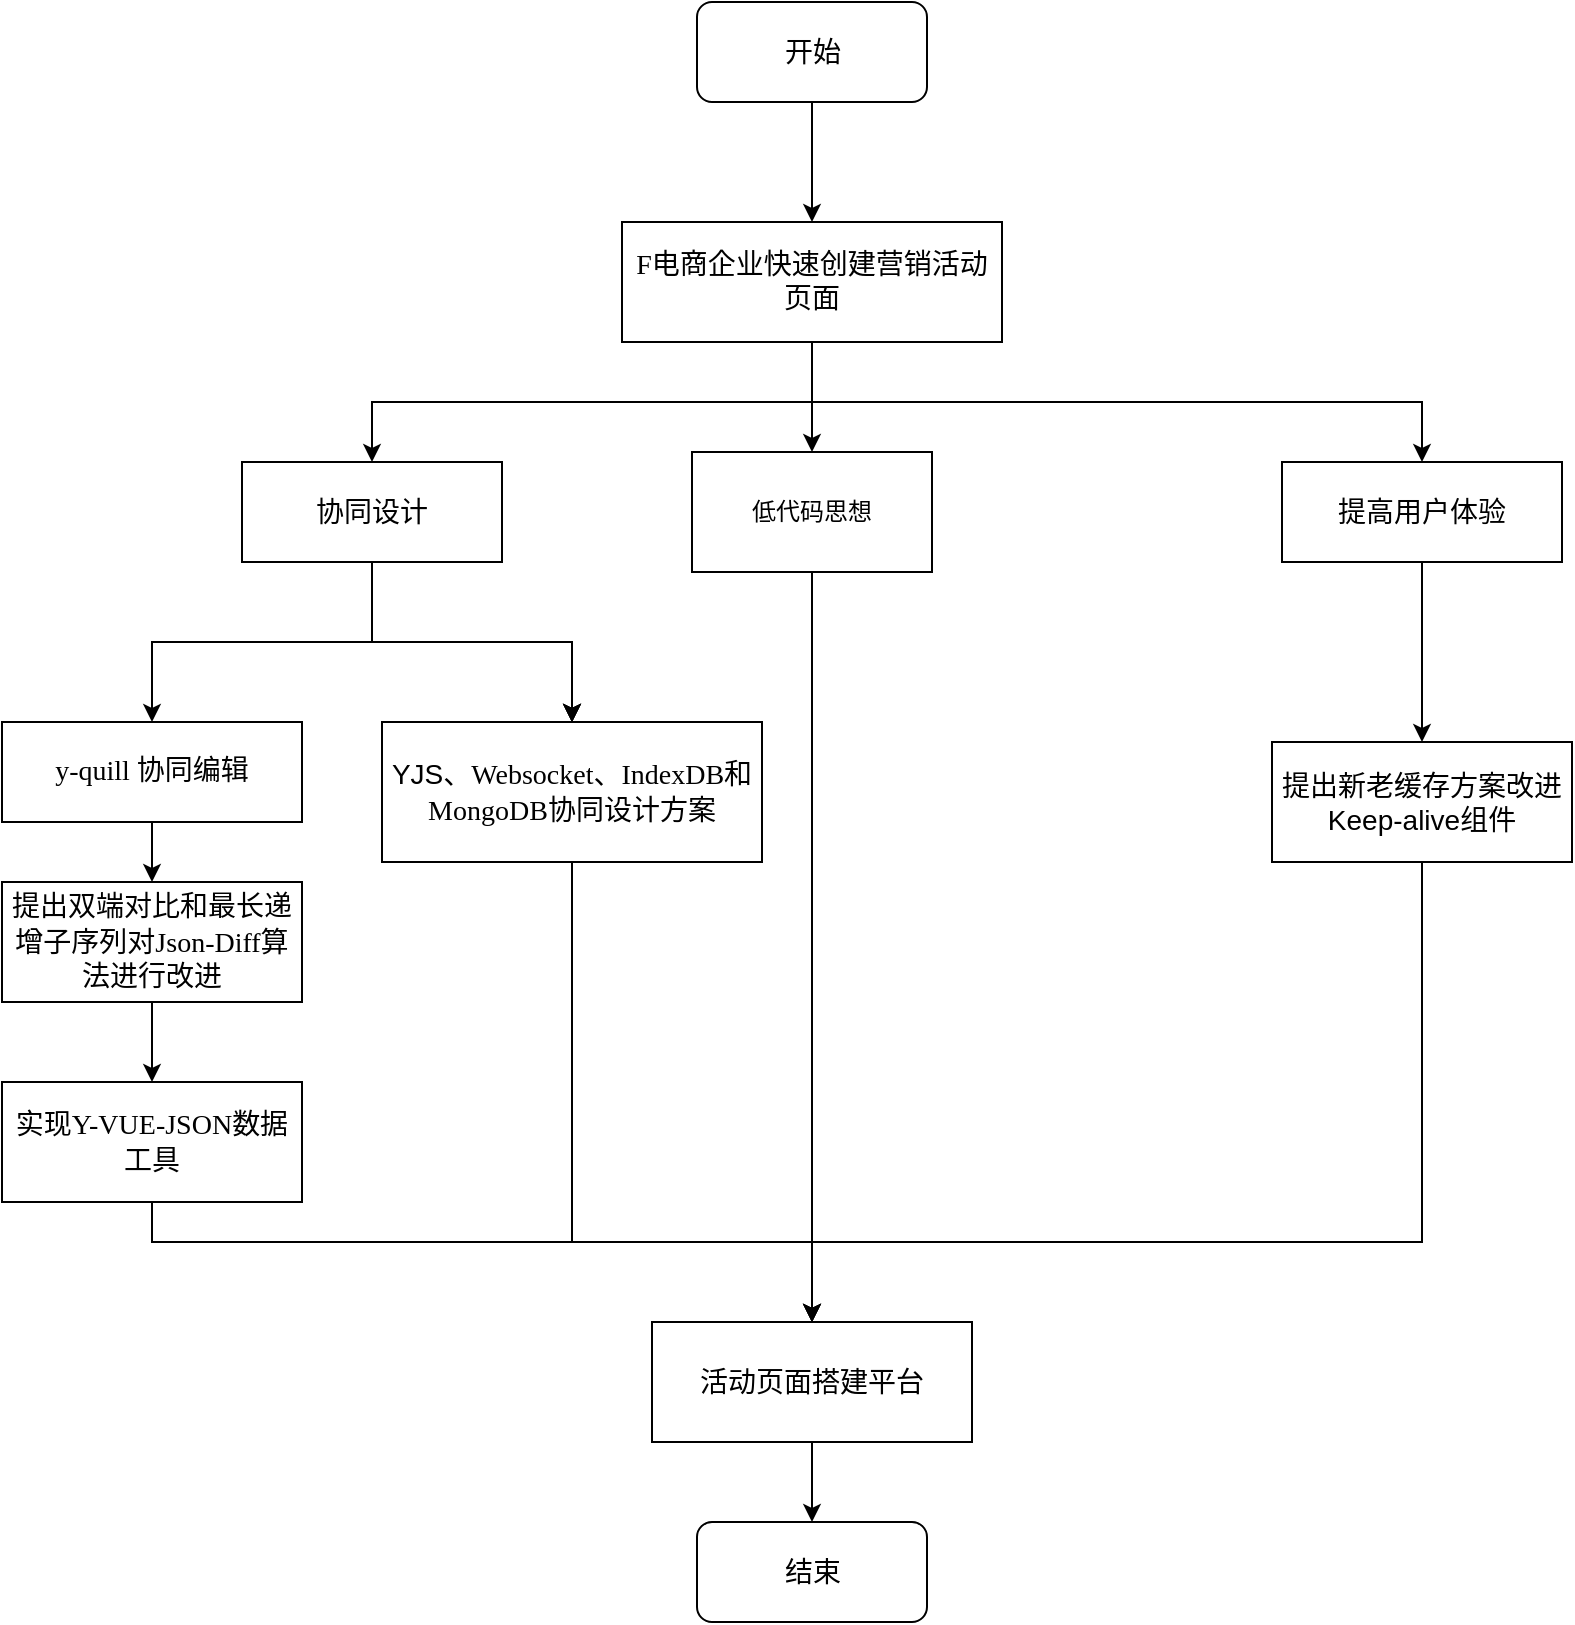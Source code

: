 <mxfile version="24.7.1" type="github">
  <diagram name="第 1 页" id="54AbXqlcH1Gsan5hpLr7">
    <mxGraphModel dx="2099" dy="808" grid="1" gridSize="10" guides="1" tooltips="1" connect="1" arrows="1" fold="1" page="1" pageScale="1" pageWidth="827" pageHeight="1169" math="0" shadow="0">
      <root>
        <mxCell id="0" />
        <mxCell id="1" parent="0" />
        <mxCell id="UwrHu9n1EhoDG0dlT5wb-9" style="edgeStyle=orthogonalEdgeStyle;rounded=0;orthogonalLoop=1;jettySize=auto;html=1;exitX=0.5;exitY=1;exitDx=0;exitDy=0;entryX=0.5;entryY=0;entryDx=0;entryDy=0;fontSize=14;align=center;" parent="1" source="UwrHu9n1EhoDG0dlT5wb-1" target="UwrHu9n1EhoDG0dlT5wb-6" edge="1">
          <mxGeometry relative="1" as="geometry" />
        </mxCell>
        <mxCell id="UwrHu9n1EhoDG0dlT5wb-10" style="edgeStyle=orthogonalEdgeStyle;rounded=0;orthogonalLoop=1;jettySize=auto;html=1;exitX=0.5;exitY=1;exitDx=0;exitDy=0;fontSize=14;align=center;" parent="1" source="UwrHu9n1EhoDG0dlT5wb-1" target="UwrHu9n1EhoDG0dlT5wb-8" edge="1">
          <mxGeometry relative="1" as="geometry" />
        </mxCell>
        <mxCell id="8r6pL--Ohm4x6JLVSPcU-38" style="edgeStyle=orthogonalEdgeStyle;rounded=0;orthogonalLoop=1;jettySize=auto;html=1;exitX=0.5;exitY=1;exitDx=0;exitDy=0;" edge="1" parent="1" source="UwrHu9n1EhoDG0dlT5wb-1" target="8r6pL--Ohm4x6JLVSPcU-35">
          <mxGeometry relative="1" as="geometry" />
        </mxCell>
        <mxCell id="UwrHu9n1EhoDG0dlT5wb-1" value="&lt;p style=&quot;margin: 0pt 0pt 0.0pt; font-family: &amp;quot;Times New Roman&amp;quot;; font-size: 14px;&quot; class=&quot;MsoNormal&quot;&gt;&lt;span style=&quot;font-family: 宋体; font-size: 14px;&quot;&gt;&lt;font face=&quot;Times New Roman Regular&quot; style=&quot;font-size: 14px;&quot;&gt;F&lt;/font&gt;&lt;/span&gt;&lt;span style=&quot;font-family: &amp;quot;Times New Roman Regular&amp;quot;; font-size: 14px;&quot;&gt;&lt;font face=&quot;宋体&quot; style=&quot;font-size: 14px;&quot;&gt;电商企业快速创建&lt;/font&gt;&lt;/span&gt;&lt;span style=&quot;font-family: 宋体; font-size: 14px; background-color: initial;&quot;&gt;营销活动页面&lt;/span&gt;&lt;/p&gt;" style="rounded=0;whiteSpace=wrap;html=1;align=center;fontSize=14;" parent="1" vertex="1">
          <mxGeometry x="270" y="150" width="190" height="60" as="geometry" />
        </mxCell>
        <mxCell id="8r6pL--Ohm4x6JLVSPcU-6" value="" style="edgeStyle=orthogonalEdgeStyle;rounded=0;orthogonalLoop=1;jettySize=auto;html=1;fontSize=14;align=center;" edge="1" parent="1" source="UwrHu9n1EhoDG0dlT5wb-6" target="8r6pL--Ohm4x6JLVSPcU-5">
          <mxGeometry relative="1" as="geometry" />
        </mxCell>
        <mxCell id="8r6pL--Ohm4x6JLVSPcU-7" value="" style="edgeStyle=orthogonalEdgeStyle;rounded=0;orthogonalLoop=1;jettySize=auto;html=1;fontSize=14;align=center;" edge="1" parent="1" source="UwrHu9n1EhoDG0dlT5wb-6" target="8r6pL--Ohm4x6JLVSPcU-5">
          <mxGeometry relative="1" as="geometry" />
        </mxCell>
        <mxCell id="8r6pL--Ohm4x6JLVSPcU-8" value="" style="edgeStyle=orthogonalEdgeStyle;rounded=0;orthogonalLoop=1;jettySize=auto;html=1;fontSize=14;align=center;" edge="1" parent="1" source="UwrHu9n1EhoDG0dlT5wb-6" target="8r6pL--Ohm4x6JLVSPcU-5">
          <mxGeometry relative="1" as="geometry" />
        </mxCell>
        <mxCell id="8r6pL--Ohm4x6JLVSPcU-9" value="" style="edgeStyle=orthogonalEdgeStyle;rounded=0;orthogonalLoop=1;jettySize=auto;html=1;fontSize=14;align=center;" edge="1" parent="1" source="UwrHu9n1EhoDG0dlT5wb-6" target="8r6pL--Ohm4x6JLVSPcU-5">
          <mxGeometry relative="1" as="geometry" />
        </mxCell>
        <mxCell id="8r6pL--Ohm4x6JLVSPcU-18" style="edgeStyle=orthogonalEdgeStyle;rounded=0;orthogonalLoop=1;jettySize=auto;html=1;exitX=0.5;exitY=1;exitDx=0;exitDy=0;entryX=0.5;entryY=0;entryDx=0;entryDy=0;fontSize=14;align=center;" edge="1" parent="1" source="UwrHu9n1EhoDG0dlT5wb-6" target="8r6pL--Ohm4x6JLVSPcU-10">
          <mxGeometry relative="1" as="geometry" />
        </mxCell>
        <mxCell id="UwrHu9n1EhoDG0dlT5wb-6" value="协同设计" style="rounded=0;whiteSpace=wrap;html=1;fontSize=14;align=center;" parent="1" vertex="1">
          <mxGeometry x="80" y="270" width="130" height="50" as="geometry" />
        </mxCell>
        <mxCell id="UwrHu9n1EhoDG0dlT5wb-13" value="" style="edgeStyle=orthogonalEdgeStyle;rounded=0;orthogonalLoop=1;jettySize=auto;html=1;fontSize=14;align=center;" parent="1" source="UwrHu9n1EhoDG0dlT5wb-8" target="UwrHu9n1EhoDG0dlT5wb-12" edge="1">
          <mxGeometry relative="1" as="geometry" />
        </mxCell>
        <mxCell id="UwrHu9n1EhoDG0dlT5wb-8" value="提高用户体验" style="rounded=0;whiteSpace=wrap;html=1;fontSize=14;align=center;" parent="1" vertex="1">
          <mxGeometry x="600" y="270" width="140" height="50" as="geometry" />
        </mxCell>
        <mxCell id="8r6pL--Ohm4x6JLVSPcU-40" style="edgeStyle=orthogonalEdgeStyle;rounded=0;orthogonalLoop=1;jettySize=auto;html=1;exitX=0.5;exitY=1;exitDx=0;exitDy=0;entryX=0.5;entryY=0;entryDx=0;entryDy=0;" edge="1" parent="1" source="UwrHu9n1EhoDG0dlT5wb-12" target="8r6pL--Ohm4x6JLVSPcU-17">
          <mxGeometry relative="1" as="geometry">
            <Array as="points">
              <mxPoint x="670" y="660" />
              <mxPoint x="365" y="660" />
            </Array>
          </mxGeometry>
        </mxCell>
        <mxCell id="UwrHu9n1EhoDG0dlT5wb-12" value="提出新老缓存方案改进Keep-alive组件" style="rounded=0;whiteSpace=wrap;html=1;fontSize=14;align=center;" parent="1" vertex="1">
          <mxGeometry x="595" y="410" width="150" height="60" as="geometry" />
        </mxCell>
        <mxCell id="8r6pL--Ohm4x6JLVSPcU-2" style="edgeStyle=orthogonalEdgeStyle;rounded=0;orthogonalLoop=1;jettySize=auto;html=1;exitX=0.5;exitY=1;exitDx=0;exitDy=0;fontSize=14;align=center;" edge="1" parent="1" source="8r6pL--Ohm4x6JLVSPcU-1" target="UwrHu9n1EhoDG0dlT5wb-1">
          <mxGeometry relative="1" as="geometry" />
        </mxCell>
        <mxCell id="8r6pL--Ohm4x6JLVSPcU-1" value="开始" style="rounded=1;whiteSpace=wrap;html=1;fontSize=14;align=center;" vertex="1" parent="1">
          <mxGeometry x="307.5" y="40" width="115" height="50" as="geometry" />
        </mxCell>
        <mxCell id="8r6pL--Ohm4x6JLVSPcU-43" style="edgeStyle=orthogonalEdgeStyle;rounded=0;orthogonalLoop=1;jettySize=auto;html=1;exitX=0.5;exitY=1;exitDx=0;exitDy=0;entryX=0.5;entryY=0;entryDx=0;entryDy=0;" edge="1" parent="1" source="8r6pL--Ohm4x6JLVSPcU-5" target="8r6pL--Ohm4x6JLVSPcU-17">
          <mxGeometry relative="1" as="geometry">
            <Array as="points">
              <mxPoint x="245" y="660" />
              <mxPoint x="365" y="660" />
            </Array>
          </mxGeometry>
        </mxCell>
        <mxCell id="8r6pL--Ohm4x6JLVSPcU-5" value="YJS、&lt;span style=&quot;font-family: &amp;quot;Times New Roman Regular&amp;quot;; font-size: 14px; background-color: initial;&quot;&gt;Websocket、&lt;/span&gt;&lt;span style=&quot;font-family: &amp;quot;Times New Roman Regular&amp;quot;; font-size: 14px; background-color: initial;&quot;&gt;IndexDB和&lt;/span&gt;&lt;span style=&quot;font-family: &amp;quot;Times New Roman Regular&amp;quot;; font-size: 14px; background-color: initial;&quot;&gt;MongoDB&lt;/span&gt;&lt;span style=&quot;font-family: 宋体; font-size: 14px; background-color: initial;&quot;&gt;协同设计方案&lt;/span&gt;" style="rounded=0;whiteSpace=wrap;html=1;fontSize=14;align=center;" vertex="1" parent="1">
          <mxGeometry x="150" y="400" width="190" height="70" as="geometry" />
        </mxCell>
        <mxCell id="8r6pL--Ohm4x6JLVSPcU-12" value="" style="edgeStyle=orthogonalEdgeStyle;rounded=0;orthogonalLoop=1;jettySize=auto;html=1;fontSize=14;align=center;" edge="1" parent="1" source="8r6pL--Ohm4x6JLVSPcU-10" target="8r6pL--Ohm4x6JLVSPcU-11">
          <mxGeometry relative="1" as="geometry" />
        </mxCell>
        <mxCell id="8r6pL--Ohm4x6JLVSPcU-10" value="&lt;p class=&quot;MsoNormal&quot; style=&quot;margin: 0pt 0pt 0.0pt; font-family: &amp;quot;Times New Roman&amp;quot;; font-size: 14px;&quot;&gt;&lt;span style=&quot;font-family: &amp;quot;Times New Roman Regular&amp;quot;; font-size: 14px;&quot;&gt;y-quill 协同编辑&lt;/span&gt;&lt;/p&gt;" style="rounded=0;whiteSpace=wrap;html=1;fontSize=14;align=center;" vertex="1" parent="1">
          <mxGeometry x="-40" y="400" width="150" height="50" as="geometry" />
        </mxCell>
        <mxCell id="8r6pL--Ohm4x6JLVSPcU-14" value="" style="edgeStyle=orthogonalEdgeStyle;rounded=0;orthogonalLoop=1;jettySize=auto;html=1;fontSize=14;align=center;" edge="1" parent="1" source="8r6pL--Ohm4x6JLVSPcU-11" target="8r6pL--Ohm4x6JLVSPcU-13">
          <mxGeometry relative="1" as="geometry" />
        </mxCell>
        <mxCell id="8r6pL--Ohm4x6JLVSPcU-11" value="&lt;p class=&quot;MsoNormal&quot; style=&quot;margin: 0pt 0pt 0.0pt; font-size: 14px;&quot;&gt;&lt;font face=&quot;Times New Roman Regular&quot; style=&quot;font-size: 14px;&quot;&gt;&lt;span style=&quot;font-size: 14px;&quot;&gt;提出&lt;/span&gt;&lt;/font&gt;&lt;span style=&quot;font-family: 宋体; font-size: 14px; background-color: initial;&quot;&gt;双端对比和最长递增子序列对Json-Diff算法进行改进&lt;/span&gt;&lt;/p&gt;" style="rounded=0;whiteSpace=wrap;html=1;fontSize=14;align=center;" vertex="1" parent="1">
          <mxGeometry x="-40" y="480" width="150" height="60" as="geometry" />
        </mxCell>
        <mxCell id="8r6pL--Ohm4x6JLVSPcU-42" style="edgeStyle=orthogonalEdgeStyle;rounded=0;orthogonalLoop=1;jettySize=auto;html=1;exitX=0.5;exitY=1;exitDx=0;exitDy=0;entryX=0.5;entryY=0;entryDx=0;entryDy=0;" edge="1" parent="1" source="8r6pL--Ohm4x6JLVSPcU-13" target="8r6pL--Ohm4x6JLVSPcU-17">
          <mxGeometry relative="1" as="geometry">
            <Array as="points">
              <mxPoint x="35" y="660" />
              <mxPoint x="365" y="660" />
            </Array>
          </mxGeometry>
        </mxCell>
        <mxCell id="8r6pL--Ohm4x6JLVSPcU-13" value="&lt;p class=&quot;MsoNormal&quot; style=&quot;margin: 0pt 0pt 0.0pt; font-size: 14px;&quot;&gt;&lt;font face=&quot;Times New Roman Regular&quot; style=&quot;font-size: 14px;&quot;&gt;&lt;span style=&quot;font-size: 14px;&quot;&gt;实现&lt;/span&gt;&lt;/font&gt;&lt;span style=&quot;background-color: initial; font-family: &amp;quot;Times New Roman Regular&amp;quot;; font-size: 14px;&quot;&gt;Y-&lt;/span&gt;&lt;span style=&quot;background-color: initial; font-family: 宋体; font-size: 14px;&quot;&gt;&lt;font face=&quot;Times New Roman Regular&quot; style=&quot;font-size: 14px;&quot;&gt;VUE&lt;/font&gt;&lt;/span&gt;&lt;span style=&quot;background-color: initial; font-family: &amp;quot;Times New Roman Regular&amp;quot;; font-size: 14px;&quot;&gt;-JSON&lt;font face=&quot;宋体&quot; style=&quot;font-size: 14px;&quot;&gt;数据工具&lt;/font&gt;&lt;/span&gt;&lt;/p&gt;" style="rounded=0;whiteSpace=wrap;html=1;fontSize=14;align=center;" vertex="1" parent="1">
          <mxGeometry x="-40" y="580" width="150" height="60" as="geometry" />
        </mxCell>
        <mxCell id="8r6pL--Ohm4x6JLVSPcU-29" style="edgeStyle=orthogonalEdgeStyle;rounded=0;orthogonalLoop=1;jettySize=auto;html=1;exitX=0.5;exitY=1;exitDx=0;exitDy=0;entryX=0.5;entryY=0;entryDx=0;entryDy=0;" edge="1" parent="1" source="8r6pL--Ohm4x6JLVSPcU-17" target="8r6pL--Ohm4x6JLVSPcU-28">
          <mxGeometry relative="1" as="geometry" />
        </mxCell>
        <mxCell id="8r6pL--Ohm4x6JLVSPcU-17" value="&lt;p class=&quot;MsoNormal&quot; style=&quot;margin: 0pt 0pt 0.0pt; font-size: 14px;&quot;&gt;活动页面搭建平台&lt;/p&gt;" style="rounded=0;whiteSpace=wrap;html=1;fontSize=14;align=center;" vertex="1" parent="1">
          <mxGeometry x="285" y="700" width="160" height="60" as="geometry" />
        </mxCell>
        <mxCell id="8r6pL--Ohm4x6JLVSPcU-28" value="结束" style="rounded=1;whiteSpace=wrap;html=1;fontSize=14;align=center;" vertex="1" parent="1">
          <mxGeometry x="307.5" y="800" width="115" height="50" as="geometry" />
        </mxCell>
        <mxCell id="8r6pL--Ohm4x6JLVSPcU-39" style="edgeStyle=orthogonalEdgeStyle;rounded=0;orthogonalLoop=1;jettySize=auto;html=1;exitX=0.5;exitY=1;exitDx=0;exitDy=0;" edge="1" parent="1" source="8r6pL--Ohm4x6JLVSPcU-35" target="8r6pL--Ohm4x6JLVSPcU-17">
          <mxGeometry relative="1" as="geometry" />
        </mxCell>
        <mxCell id="8r6pL--Ohm4x6JLVSPcU-35" value="低代码思想" style="rounded=0;whiteSpace=wrap;html=1;" vertex="1" parent="1">
          <mxGeometry x="305" y="265" width="120" height="60" as="geometry" />
        </mxCell>
      </root>
    </mxGraphModel>
  </diagram>
</mxfile>
